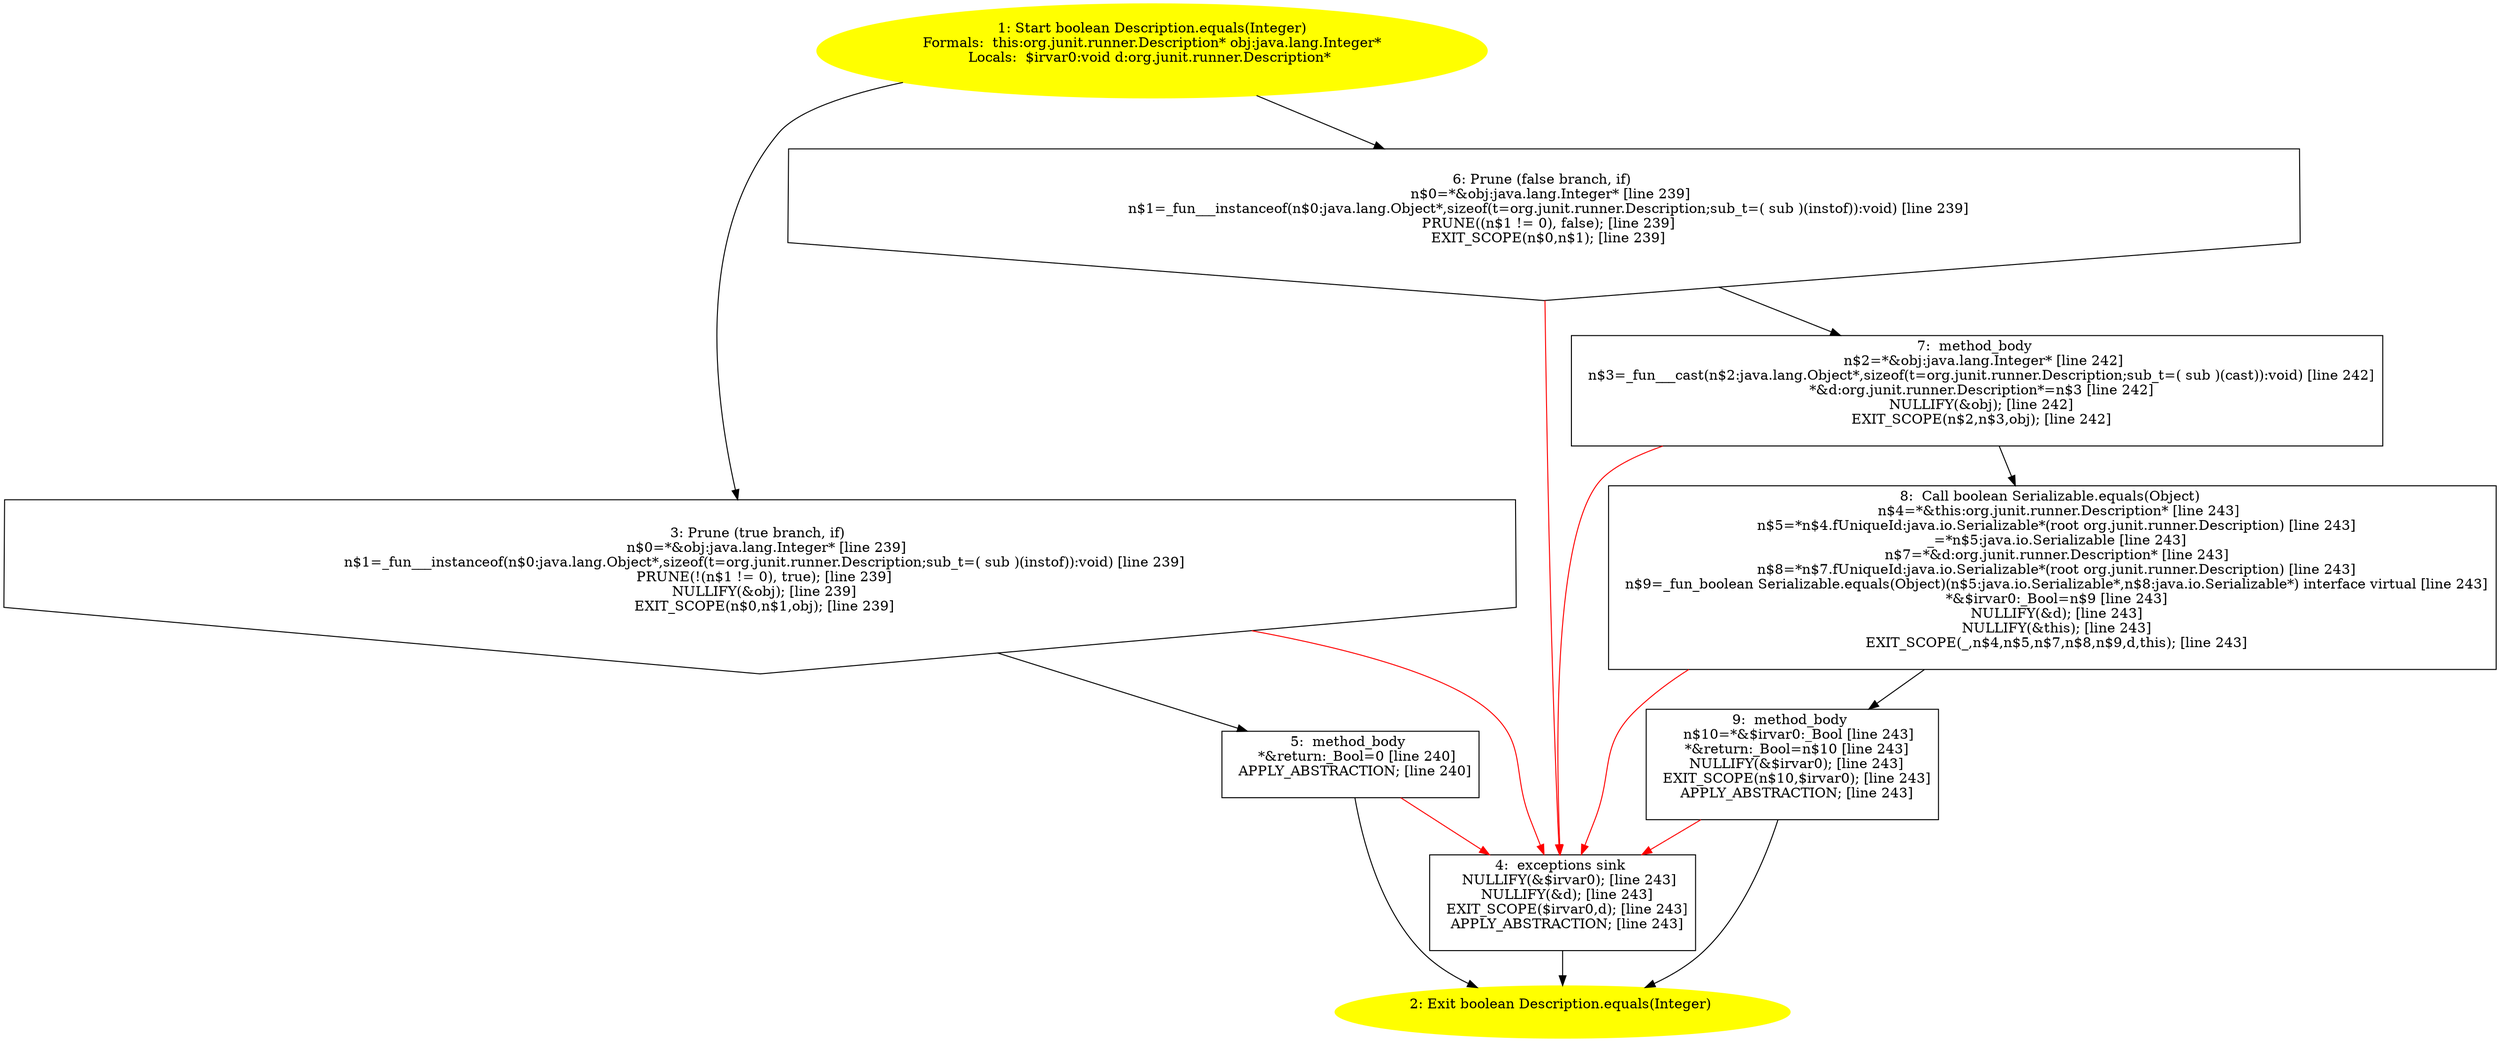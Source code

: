 /* @generated */
digraph cfg {
"org.junit.runner.Description.equals(java.lang.Integer):boolean.c5f54cf06cc1675ab6aa78cccae24c89_1" [label="1: Start boolean Description.equals(Integer)\nFormals:  this:org.junit.runner.Description* obj:java.lang.Integer*\nLocals:  $irvar0:void d:org.junit.runner.Description* \n  " color=yellow style=filled]
	

	 "org.junit.runner.Description.equals(java.lang.Integer):boolean.c5f54cf06cc1675ab6aa78cccae24c89_1" -> "org.junit.runner.Description.equals(java.lang.Integer):boolean.c5f54cf06cc1675ab6aa78cccae24c89_3" ;
	 "org.junit.runner.Description.equals(java.lang.Integer):boolean.c5f54cf06cc1675ab6aa78cccae24c89_1" -> "org.junit.runner.Description.equals(java.lang.Integer):boolean.c5f54cf06cc1675ab6aa78cccae24c89_6" ;
"org.junit.runner.Description.equals(java.lang.Integer):boolean.c5f54cf06cc1675ab6aa78cccae24c89_2" [label="2: Exit boolean Description.equals(Integer) \n  " color=yellow style=filled]
	

"org.junit.runner.Description.equals(java.lang.Integer):boolean.c5f54cf06cc1675ab6aa78cccae24c89_3" [label="3: Prune (true branch, if) \n   n$0=*&obj:java.lang.Integer* [line 239]\n  n$1=_fun___instanceof(n$0:java.lang.Object*,sizeof(t=org.junit.runner.Description;sub_t=( sub )(instof)):void) [line 239]\n  PRUNE(!(n$1 != 0), true); [line 239]\n  NULLIFY(&obj); [line 239]\n  EXIT_SCOPE(n$0,n$1,obj); [line 239]\n " shape="invhouse"]
	

	 "org.junit.runner.Description.equals(java.lang.Integer):boolean.c5f54cf06cc1675ab6aa78cccae24c89_3" -> "org.junit.runner.Description.equals(java.lang.Integer):boolean.c5f54cf06cc1675ab6aa78cccae24c89_5" ;
	 "org.junit.runner.Description.equals(java.lang.Integer):boolean.c5f54cf06cc1675ab6aa78cccae24c89_3" -> "org.junit.runner.Description.equals(java.lang.Integer):boolean.c5f54cf06cc1675ab6aa78cccae24c89_4" [color="red" ];
"org.junit.runner.Description.equals(java.lang.Integer):boolean.c5f54cf06cc1675ab6aa78cccae24c89_4" [label="4:  exceptions sink \n   NULLIFY(&$irvar0); [line 243]\n  NULLIFY(&d); [line 243]\n  EXIT_SCOPE($irvar0,d); [line 243]\n  APPLY_ABSTRACTION; [line 243]\n " shape="box"]
	

	 "org.junit.runner.Description.equals(java.lang.Integer):boolean.c5f54cf06cc1675ab6aa78cccae24c89_4" -> "org.junit.runner.Description.equals(java.lang.Integer):boolean.c5f54cf06cc1675ab6aa78cccae24c89_2" ;
"org.junit.runner.Description.equals(java.lang.Integer):boolean.c5f54cf06cc1675ab6aa78cccae24c89_5" [label="5:  method_body \n   *&return:_Bool=0 [line 240]\n  APPLY_ABSTRACTION; [line 240]\n " shape="box"]
	

	 "org.junit.runner.Description.equals(java.lang.Integer):boolean.c5f54cf06cc1675ab6aa78cccae24c89_5" -> "org.junit.runner.Description.equals(java.lang.Integer):boolean.c5f54cf06cc1675ab6aa78cccae24c89_2" ;
	 "org.junit.runner.Description.equals(java.lang.Integer):boolean.c5f54cf06cc1675ab6aa78cccae24c89_5" -> "org.junit.runner.Description.equals(java.lang.Integer):boolean.c5f54cf06cc1675ab6aa78cccae24c89_4" [color="red" ];
"org.junit.runner.Description.equals(java.lang.Integer):boolean.c5f54cf06cc1675ab6aa78cccae24c89_6" [label="6: Prune (false branch, if) \n   n$0=*&obj:java.lang.Integer* [line 239]\n  n$1=_fun___instanceof(n$0:java.lang.Object*,sizeof(t=org.junit.runner.Description;sub_t=( sub )(instof)):void) [line 239]\n  PRUNE((n$1 != 0), false); [line 239]\n  EXIT_SCOPE(n$0,n$1); [line 239]\n " shape="invhouse"]
	

	 "org.junit.runner.Description.equals(java.lang.Integer):boolean.c5f54cf06cc1675ab6aa78cccae24c89_6" -> "org.junit.runner.Description.equals(java.lang.Integer):boolean.c5f54cf06cc1675ab6aa78cccae24c89_7" ;
	 "org.junit.runner.Description.equals(java.lang.Integer):boolean.c5f54cf06cc1675ab6aa78cccae24c89_6" -> "org.junit.runner.Description.equals(java.lang.Integer):boolean.c5f54cf06cc1675ab6aa78cccae24c89_4" [color="red" ];
"org.junit.runner.Description.equals(java.lang.Integer):boolean.c5f54cf06cc1675ab6aa78cccae24c89_7" [label="7:  method_body \n   n$2=*&obj:java.lang.Integer* [line 242]\n  n$3=_fun___cast(n$2:java.lang.Object*,sizeof(t=org.junit.runner.Description;sub_t=( sub )(cast)):void) [line 242]\n  *&d:org.junit.runner.Description*=n$3 [line 242]\n  NULLIFY(&obj); [line 242]\n  EXIT_SCOPE(n$2,n$3,obj); [line 242]\n " shape="box"]
	

	 "org.junit.runner.Description.equals(java.lang.Integer):boolean.c5f54cf06cc1675ab6aa78cccae24c89_7" -> "org.junit.runner.Description.equals(java.lang.Integer):boolean.c5f54cf06cc1675ab6aa78cccae24c89_8" ;
	 "org.junit.runner.Description.equals(java.lang.Integer):boolean.c5f54cf06cc1675ab6aa78cccae24c89_7" -> "org.junit.runner.Description.equals(java.lang.Integer):boolean.c5f54cf06cc1675ab6aa78cccae24c89_4" [color="red" ];
"org.junit.runner.Description.equals(java.lang.Integer):boolean.c5f54cf06cc1675ab6aa78cccae24c89_8" [label="8:  Call boolean Serializable.equals(Object) \n   n$4=*&this:org.junit.runner.Description* [line 243]\n  n$5=*n$4.fUniqueId:java.io.Serializable*(root org.junit.runner.Description) [line 243]\n  _=*n$5:java.io.Serializable [line 243]\n  n$7=*&d:org.junit.runner.Description* [line 243]\n  n$8=*n$7.fUniqueId:java.io.Serializable*(root org.junit.runner.Description) [line 243]\n  n$9=_fun_boolean Serializable.equals(Object)(n$5:java.io.Serializable*,n$8:java.io.Serializable*) interface virtual [line 243]\n  *&$irvar0:_Bool=n$9 [line 243]\n  NULLIFY(&d); [line 243]\n  NULLIFY(&this); [line 243]\n  EXIT_SCOPE(_,n$4,n$5,n$7,n$8,n$9,d,this); [line 243]\n " shape="box"]
	

	 "org.junit.runner.Description.equals(java.lang.Integer):boolean.c5f54cf06cc1675ab6aa78cccae24c89_8" -> "org.junit.runner.Description.equals(java.lang.Integer):boolean.c5f54cf06cc1675ab6aa78cccae24c89_9" ;
	 "org.junit.runner.Description.equals(java.lang.Integer):boolean.c5f54cf06cc1675ab6aa78cccae24c89_8" -> "org.junit.runner.Description.equals(java.lang.Integer):boolean.c5f54cf06cc1675ab6aa78cccae24c89_4" [color="red" ];
"org.junit.runner.Description.equals(java.lang.Integer):boolean.c5f54cf06cc1675ab6aa78cccae24c89_9" [label="9:  method_body \n   n$10=*&$irvar0:_Bool [line 243]\n  *&return:_Bool=n$10 [line 243]\n  NULLIFY(&$irvar0); [line 243]\n  EXIT_SCOPE(n$10,$irvar0); [line 243]\n  APPLY_ABSTRACTION; [line 243]\n " shape="box"]
	

	 "org.junit.runner.Description.equals(java.lang.Integer):boolean.c5f54cf06cc1675ab6aa78cccae24c89_9" -> "org.junit.runner.Description.equals(java.lang.Integer):boolean.c5f54cf06cc1675ab6aa78cccae24c89_2" ;
	 "org.junit.runner.Description.equals(java.lang.Integer):boolean.c5f54cf06cc1675ab6aa78cccae24c89_9" -> "org.junit.runner.Description.equals(java.lang.Integer):boolean.c5f54cf06cc1675ab6aa78cccae24c89_4" [color="red" ];
}
